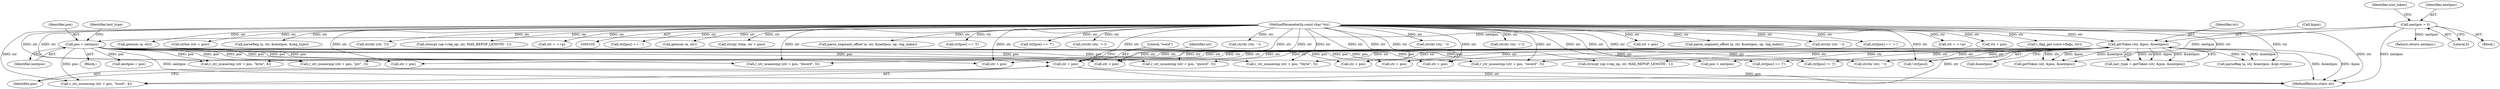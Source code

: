 digraph "0_radare2_9b46d38dd3c4de6048a488b655c7319f845af185@pointer" {
"1000187" [label="(Call,str + pos)"];
"1000107" [label="(MethodParameterIn,const char *str)"];
"1000142" [label="(Call,getToken (str, &pos, &nextpos))"];
"1000137" [label="(Call,pos = nextpos)"];
"1000113" [label="(Call,nextpos = 0)"];
"1000404" [label="(Call,str[pos] == '-')"];
"1000939" [label="(Call,getnum (a, str))"];
"1000144" [label="(Call,&pos)"];
"1000681" [label="(Call,strcpy (tmp, str + pos))"];
"1000141" [label="(Identifier,last_type)"];
"1000706" [label="(Call,nextpos = pos)"];
"1000162" [label="(Call,str + pos)"];
"1000781" [label="(Call,parse_segment_offset (a, str, &nextpos, op, reg_index))"];
"1000142" [label="(Call,getToken (str, &pos, &nextpos))"];
"1000409" [label="(Call,str[pos] == ']')"];
"1000237" [label="(Call,str + pos)"];
"1000468" [label="(Call,str[pos] == '*')"];
"1000637" [label="(Call,strchr (str, '+'))"];
"1000314" [label="(Call,str[pos] == '[')"];
"1000856" [label="(Call,strchr (str, '-'))"];
"1000140" [label="(Call,last_type = getToken (str, &pos, &nextpos))"];
"1000138" [label="(Identifier,pos)"];
"1000110" [label="(Block,)"];
"1000115" [label="(Literal,0)"];
"1000186" [label="(Call,r_str_ncasecmp (str + pos, \"word\", 4))"];
"1000136" [label="(Block,)"];
"1000261" [label="(Call,r_str_ncasecmp (str + pos, \"oword\", 5))"];
"1000161" [label="(Call,r_str_ncasecmp (str + pos, \"byte\", 4))"];
"1000622" [label="(Call,strchr (str, '-'))"];
"1000150" [label="(Call,r_str_ncasecmp (str + pos, \"ptr\", 3))"];
"1000151" [label="(Call,str + pos)"];
"1000113" [label="(Call,nextpos = 0)"];
"1000741" [label="(Call,parseReg (a, str, &nextpos, &op->type))"];
"1000190" [label="(Literal,\"word\")"];
"1000377" [label="(Call,!str[pos])"];
"1000107" [label="(MethodParameterIn,const char *str)"];
"1000608" [label="(Call,strchr (str, '+'))"];
"1000211" [label="(Call,r_str_ncasecmp (str + pos, \"dword\", 5))"];
"1000287" [label="(Call,str + pos)"];
"1000683" [label="(Call,str + pos)"];
"1000718" [label="(Call,strncpy (op->rep_op, str, MAX_REPOP_LENGTH - 1))"];
"1000189" [label="(Identifier,pos)"];
"1000187" [label="(Call,str + pos)"];
"1000564" [label="(Call,parse_segment_offset (a, str, &nextpos, op, reg_index))"];
"1000643" [label="(Call,strchr (str, '-'))"];
"1000398" [label="(Call,str[pos] == '+')"];
"1000942" [label="(Return,return nextpos;)"];
"1000119" [label="(Identifier,size_token)"];
"1000139" [label="(Identifier,nextpos)"];
"1000212" [label="(Call,str + pos)"];
"1000137" [label="(Call,pos = nextpos)"];
"1000931" [label="(Call,str = ++p)"];
"1000236" [label="(Call,r_str_ncasecmp (str + pos, \"qword\", 5))"];
"1000677" [label="(Call,str + pos)"];
"1000842" [label="(Call,r_flag_get (core->flags, str))"];
"1000944" [label="(MethodReturn,static int)"];
"1000114" [label="(Identifier,nextpos)"];
"1000286" [label="(Call,r_str_ncasecmp (str + pos, \"tbyte\", 5))"];
"1000146" [label="(Call,&nextpos)"];
"1000188" [label="(Identifier,str)"];
"1000876" [label="(Call,getnum (a, str))"];
"1000676" [label="(Call,strlen (str + pos))"];
"1000499" [label="(Call,parseReg (a, str, &nextpos, &reg_type))"];
"1000143" [label="(Identifier,str)"];
"1000361" [label="(Call,str[pos] != ']')"];
"1000385" [label="(Call,getToken (str, &pos, &nextpos))"];
"1000919" [label="(Call,strchr (str, '-'))"];
"1000262" [label="(Call,str + pos)"];
"1000649" [label="(Call,strchr (str, ']'))"];
"1000368" [label="(Call,pos > nextpos)"];
"1000887" [label="(Call,strncpy (op->rep_op, str, MAX_REPOP_LENGTH - 1))"];
"1000868" [label="(Call,str = ++p)"];
"1000187" -> "1000186"  [label="AST: "];
"1000187" -> "1000189"  [label="CFG: "];
"1000188" -> "1000187"  [label="AST: "];
"1000189" -> "1000187"  [label="AST: "];
"1000190" -> "1000187"  [label="CFG: "];
"1000187" -> "1000944"  [label="DDG: str"];
"1000187" -> "1000944"  [label="DDG: pos"];
"1000107" -> "1000187"  [label="DDG: str"];
"1000142" -> "1000187"  [label="DDG: str"];
"1000137" -> "1000187"  [label="DDG: pos"];
"1000107" -> "1000105"  [label="AST: "];
"1000107" -> "1000944"  [label="DDG: str"];
"1000107" -> "1000142"  [label="DDG: str"];
"1000107" -> "1000150"  [label="DDG: str"];
"1000107" -> "1000151"  [label="DDG: str"];
"1000107" -> "1000161"  [label="DDG: str"];
"1000107" -> "1000162"  [label="DDG: str"];
"1000107" -> "1000186"  [label="DDG: str"];
"1000107" -> "1000211"  [label="DDG: str"];
"1000107" -> "1000212"  [label="DDG: str"];
"1000107" -> "1000236"  [label="DDG: str"];
"1000107" -> "1000237"  [label="DDG: str"];
"1000107" -> "1000261"  [label="DDG: str"];
"1000107" -> "1000262"  [label="DDG: str"];
"1000107" -> "1000286"  [label="DDG: str"];
"1000107" -> "1000287"  [label="DDG: str"];
"1000107" -> "1000314"  [label="DDG: str"];
"1000107" -> "1000361"  [label="DDG: str"];
"1000107" -> "1000377"  [label="DDG: str"];
"1000107" -> "1000385"  [label="DDG: str"];
"1000107" -> "1000398"  [label="DDG: str"];
"1000107" -> "1000404"  [label="DDG: str"];
"1000107" -> "1000409"  [label="DDG: str"];
"1000107" -> "1000468"  [label="DDG: str"];
"1000107" -> "1000499"  [label="DDG: str"];
"1000107" -> "1000564"  [label="DDG: str"];
"1000107" -> "1000608"  [label="DDG: str"];
"1000107" -> "1000622"  [label="DDG: str"];
"1000107" -> "1000637"  [label="DDG: str"];
"1000107" -> "1000643"  [label="DDG: str"];
"1000107" -> "1000649"  [label="DDG: str"];
"1000107" -> "1000676"  [label="DDG: str"];
"1000107" -> "1000677"  [label="DDG: str"];
"1000107" -> "1000681"  [label="DDG: str"];
"1000107" -> "1000683"  [label="DDG: str"];
"1000107" -> "1000718"  [label="DDG: str"];
"1000107" -> "1000741"  [label="DDG: str"];
"1000107" -> "1000781"  [label="DDG: str"];
"1000107" -> "1000842"  [label="DDG: str"];
"1000107" -> "1000856"  [label="DDG: str"];
"1000107" -> "1000868"  [label="DDG: str"];
"1000107" -> "1000876"  [label="DDG: str"];
"1000107" -> "1000887"  [label="DDG: str"];
"1000107" -> "1000919"  [label="DDG: str"];
"1000107" -> "1000931"  [label="DDG: str"];
"1000107" -> "1000939"  [label="DDG: str"];
"1000142" -> "1000140"  [label="AST: "];
"1000142" -> "1000146"  [label="CFG: "];
"1000143" -> "1000142"  [label="AST: "];
"1000144" -> "1000142"  [label="AST: "];
"1000146" -> "1000142"  [label="AST: "];
"1000140" -> "1000142"  [label="CFG: "];
"1000142" -> "1000944"  [label="DDG: &pos"];
"1000142" -> "1000944"  [label="DDG: &nextpos"];
"1000142" -> "1000140"  [label="DDG: str"];
"1000142" -> "1000140"  [label="DDG: &pos"];
"1000142" -> "1000140"  [label="DDG: &nextpos"];
"1000142" -> "1000150"  [label="DDG: str"];
"1000142" -> "1000151"  [label="DDG: str"];
"1000142" -> "1000161"  [label="DDG: str"];
"1000142" -> "1000162"  [label="DDG: str"];
"1000142" -> "1000186"  [label="DDG: str"];
"1000142" -> "1000211"  [label="DDG: str"];
"1000142" -> "1000212"  [label="DDG: str"];
"1000142" -> "1000236"  [label="DDG: str"];
"1000142" -> "1000237"  [label="DDG: str"];
"1000142" -> "1000261"  [label="DDG: str"];
"1000142" -> "1000262"  [label="DDG: str"];
"1000142" -> "1000286"  [label="DDG: str"];
"1000142" -> "1000287"  [label="DDG: str"];
"1000142" -> "1000314"  [label="DDG: str"];
"1000142" -> "1000361"  [label="DDG: str"];
"1000142" -> "1000377"  [label="DDG: str"];
"1000142" -> "1000385"  [label="DDG: str"];
"1000142" -> "1000385"  [label="DDG: &pos"];
"1000142" -> "1000385"  [label="DDG: &nextpos"];
"1000142" -> "1000718"  [label="DDG: str"];
"1000142" -> "1000741"  [label="DDG: str"];
"1000142" -> "1000741"  [label="DDG: &nextpos"];
"1000142" -> "1000919"  [label="DDG: str"];
"1000137" -> "1000136"  [label="AST: "];
"1000137" -> "1000139"  [label="CFG: "];
"1000138" -> "1000137"  [label="AST: "];
"1000139" -> "1000137"  [label="AST: "];
"1000141" -> "1000137"  [label="CFG: "];
"1000137" -> "1000944"  [label="DDG: nextpos"];
"1000113" -> "1000137"  [label="DDG: nextpos"];
"1000137" -> "1000150"  [label="DDG: pos"];
"1000137" -> "1000151"  [label="DDG: pos"];
"1000137" -> "1000161"  [label="DDG: pos"];
"1000137" -> "1000162"  [label="DDG: pos"];
"1000137" -> "1000186"  [label="DDG: pos"];
"1000137" -> "1000211"  [label="DDG: pos"];
"1000137" -> "1000212"  [label="DDG: pos"];
"1000137" -> "1000236"  [label="DDG: pos"];
"1000137" -> "1000237"  [label="DDG: pos"];
"1000137" -> "1000261"  [label="DDG: pos"];
"1000137" -> "1000262"  [label="DDG: pos"];
"1000137" -> "1000286"  [label="DDG: pos"];
"1000137" -> "1000287"  [label="DDG: pos"];
"1000137" -> "1000368"  [label="DDG: pos"];
"1000137" -> "1000706"  [label="DDG: pos"];
"1000113" -> "1000110"  [label="AST: "];
"1000113" -> "1000115"  [label="CFG: "];
"1000114" -> "1000113"  [label="AST: "];
"1000115" -> "1000113"  [label="AST: "];
"1000119" -> "1000113"  [label="CFG: "];
"1000113" -> "1000944"  [label="DDG: nextpos"];
"1000113" -> "1000368"  [label="DDG: nextpos"];
"1000113" -> "1000942"  [label="DDG: nextpos"];
}
